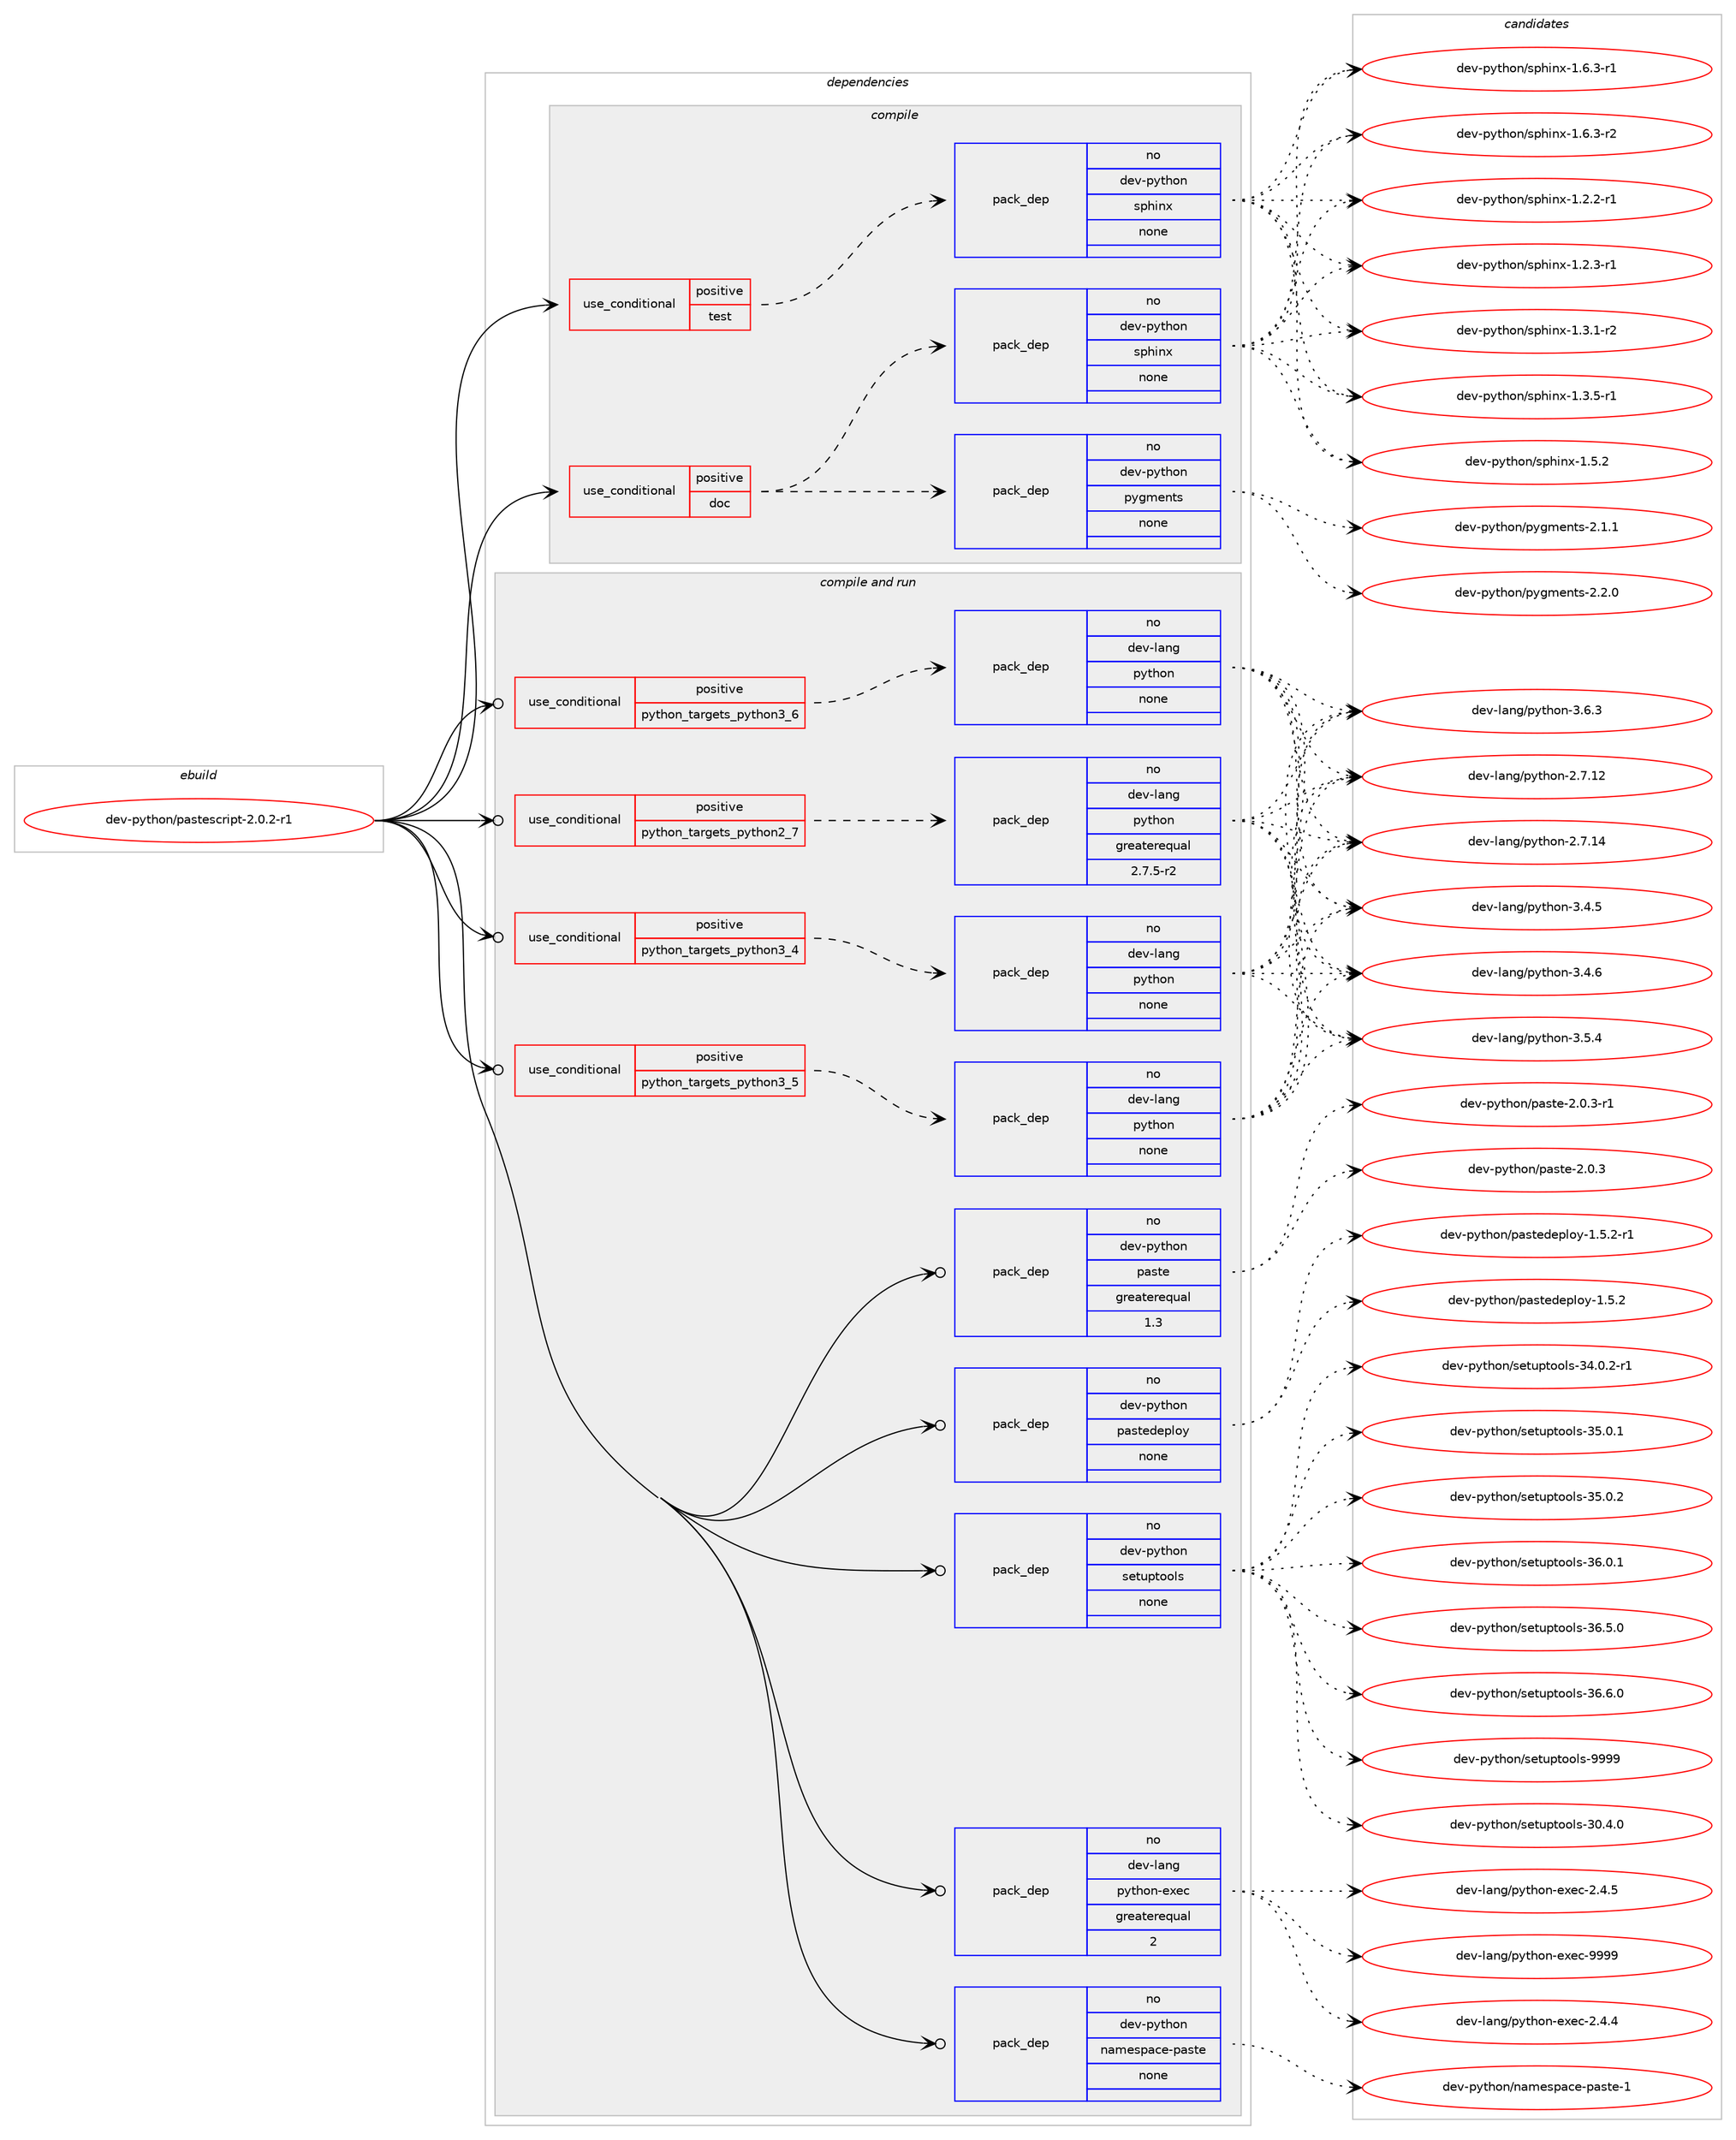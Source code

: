 digraph prolog {

# *************
# Graph options
# *************

newrank=true;
concentrate=true;
compound=true;
graph [rankdir=LR,fontname=Helvetica,fontsize=10,ranksep=1.5];#, ranksep=2.5, nodesep=0.2];
edge  [arrowhead=vee];
node  [fontname=Helvetica,fontsize=10];

# **********
# The ebuild
# **********

subgraph cluster_leftcol {
color=gray;
rank=same;
label=<<i>ebuild</i>>;
id [label="dev-python/pastescript-2.0.2-r1", color=red, width=4, href="../dev-python/pastescript-2.0.2-r1.svg"];
}

# ****************
# The dependencies
# ****************

subgraph cluster_midcol {
color=gray;
label=<<i>dependencies</i>>;
subgraph cluster_compile {
fillcolor="#eeeeee";
style=filled;
label=<<i>compile</i>>;
subgraph cond37042 {
dependency172512 [label=<<TABLE BORDER="0" CELLBORDER="1" CELLSPACING="0" CELLPADDING="4"><TR><TD ROWSPAN="3" CELLPADDING="10">use_conditional</TD></TR><TR><TD>positive</TD></TR><TR><TD>doc</TD></TR></TABLE>>, shape=none, color=red];
subgraph pack131563 {
dependency172513 [label=<<TABLE BORDER="0" CELLBORDER="1" CELLSPACING="0" CELLPADDING="4" WIDTH="220"><TR><TD ROWSPAN="6" CELLPADDING="30">pack_dep</TD></TR><TR><TD WIDTH="110">no</TD></TR><TR><TD>dev-python</TD></TR><TR><TD>pygments</TD></TR><TR><TD>none</TD></TR><TR><TD></TD></TR></TABLE>>, shape=none, color=blue];
}
dependency172512:e -> dependency172513:w [weight=20,style="dashed",arrowhead="vee"];
subgraph pack131564 {
dependency172514 [label=<<TABLE BORDER="0" CELLBORDER="1" CELLSPACING="0" CELLPADDING="4" WIDTH="220"><TR><TD ROWSPAN="6" CELLPADDING="30">pack_dep</TD></TR><TR><TD WIDTH="110">no</TD></TR><TR><TD>dev-python</TD></TR><TR><TD>sphinx</TD></TR><TR><TD>none</TD></TR><TR><TD></TD></TR></TABLE>>, shape=none, color=blue];
}
dependency172512:e -> dependency172514:w [weight=20,style="dashed",arrowhead="vee"];
}
id:e -> dependency172512:w [weight=20,style="solid",arrowhead="vee"];
subgraph cond37043 {
dependency172515 [label=<<TABLE BORDER="0" CELLBORDER="1" CELLSPACING="0" CELLPADDING="4"><TR><TD ROWSPAN="3" CELLPADDING="10">use_conditional</TD></TR><TR><TD>positive</TD></TR><TR><TD>test</TD></TR></TABLE>>, shape=none, color=red];
subgraph pack131565 {
dependency172516 [label=<<TABLE BORDER="0" CELLBORDER="1" CELLSPACING="0" CELLPADDING="4" WIDTH="220"><TR><TD ROWSPAN="6" CELLPADDING="30">pack_dep</TD></TR><TR><TD WIDTH="110">no</TD></TR><TR><TD>dev-python</TD></TR><TR><TD>sphinx</TD></TR><TR><TD>none</TD></TR><TR><TD></TD></TR></TABLE>>, shape=none, color=blue];
}
dependency172515:e -> dependency172516:w [weight=20,style="dashed",arrowhead="vee"];
}
id:e -> dependency172515:w [weight=20,style="solid",arrowhead="vee"];
}
subgraph cluster_compileandrun {
fillcolor="#eeeeee";
style=filled;
label=<<i>compile and run</i>>;
subgraph cond37044 {
dependency172517 [label=<<TABLE BORDER="0" CELLBORDER="1" CELLSPACING="0" CELLPADDING="4"><TR><TD ROWSPAN="3" CELLPADDING="10">use_conditional</TD></TR><TR><TD>positive</TD></TR><TR><TD>python_targets_python2_7</TD></TR></TABLE>>, shape=none, color=red];
subgraph pack131566 {
dependency172518 [label=<<TABLE BORDER="0" CELLBORDER="1" CELLSPACING="0" CELLPADDING="4" WIDTH="220"><TR><TD ROWSPAN="6" CELLPADDING="30">pack_dep</TD></TR><TR><TD WIDTH="110">no</TD></TR><TR><TD>dev-lang</TD></TR><TR><TD>python</TD></TR><TR><TD>greaterequal</TD></TR><TR><TD>2.7.5-r2</TD></TR></TABLE>>, shape=none, color=blue];
}
dependency172517:e -> dependency172518:w [weight=20,style="dashed",arrowhead="vee"];
}
id:e -> dependency172517:w [weight=20,style="solid",arrowhead="odotvee"];
subgraph cond37045 {
dependency172519 [label=<<TABLE BORDER="0" CELLBORDER="1" CELLSPACING="0" CELLPADDING="4"><TR><TD ROWSPAN="3" CELLPADDING="10">use_conditional</TD></TR><TR><TD>positive</TD></TR><TR><TD>python_targets_python3_4</TD></TR></TABLE>>, shape=none, color=red];
subgraph pack131567 {
dependency172520 [label=<<TABLE BORDER="0" CELLBORDER="1" CELLSPACING="0" CELLPADDING="4" WIDTH="220"><TR><TD ROWSPAN="6" CELLPADDING="30">pack_dep</TD></TR><TR><TD WIDTH="110">no</TD></TR><TR><TD>dev-lang</TD></TR><TR><TD>python</TD></TR><TR><TD>none</TD></TR><TR><TD></TD></TR></TABLE>>, shape=none, color=blue];
}
dependency172519:e -> dependency172520:w [weight=20,style="dashed",arrowhead="vee"];
}
id:e -> dependency172519:w [weight=20,style="solid",arrowhead="odotvee"];
subgraph cond37046 {
dependency172521 [label=<<TABLE BORDER="0" CELLBORDER="1" CELLSPACING="0" CELLPADDING="4"><TR><TD ROWSPAN="3" CELLPADDING="10">use_conditional</TD></TR><TR><TD>positive</TD></TR><TR><TD>python_targets_python3_5</TD></TR></TABLE>>, shape=none, color=red];
subgraph pack131568 {
dependency172522 [label=<<TABLE BORDER="0" CELLBORDER="1" CELLSPACING="0" CELLPADDING="4" WIDTH="220"><TR><TD ROWSPAN="6" CELLPADDING="30">pack_dep</TD></TR><TR><TD WIDTH="110">no</TD></TR><TR><TD>dev-lang</TD></TR><TR><TD>python</TD></TR><TR><TD>none</TD></TR><TR><TD></TD></TR></TABLE>>, shape=none, color=blue];
}
dependency172521:e -> dependency172522:w [weight=20,style="dashed",arrowhead="vee"];
}
id:e -> dependency172521:w [weight=20,style="solid",arrowhead="odotvee"];
subgraph cond37047 {
dependency172523 [label=<<TABLE BORDER="0" CELLBORDER="1" CELLSPACING="0" CELLPADDING="4"><TR><TD ROWSPAN="3" CELLPADDING="10">use_conditional</TD></TR><TR><TD>positive</TD></TR><TR><TD>python_targets_python3_6</TD></TR></TABLE>>, shape=none, color=red];
subgraph pack131569 {
dependency172524 [label=<<TABLE BORDER="0" CELLBORDER="1" CELLSPACING="0" CELLPADDING="4" WIDTH="220"><TR><TD ROWSPAN="6" CELLPADDING="30">pack_dep</TD></TR><TR><TD WIDTH="110">no</TD></TR><TR><TD>dev-lang</TD></TR><TR><TD>python</TD></TR><TR><TD>none</TD></TR><TR><TD></TD></TR></TABLE>>, shape=none, color=blue];
}
dependency172523:e -> dependency172524:w [weight=20,style="dashed",arrowhead="vee"];
}
id:e -> dependency172523:w [weight=20,style="solid",arrowhead="odotvee"];
subgraph pack131570 {
dependency172525 [label=<<TABLE BORDER="0" CELLBORDER="1" CELLSPACING="0" CELLPADDING="4" WIDTH="220"><TR><TD ROWSPAN="6" CELLPADDING="30">pack_dep</TD></TR><TR><TD WIDTH="110">no</TD></TR><TR><TD>dev-lang</TD></TR><TR><TD>python-exec</TD></TR><TR><TD>greaterequal</TD></TR><TR><TD>2</TD></TR></TABLE>>, shape=none, color=blue];
}
id:e -> dependency172525:w [weight=20,style="solid",arrowhead="odotvee"];
subgraph pack131571 {
dependency172526 [label=<<TABLE BORDER="0" CELLBORDER="1" CELLSPACING="0" CELLPADDING="4" WIDTH="220"><TR><TD ROWSPAN="6" CELLPADDING="30">pack_dep</TD></TR><TR><TD WIDTH="110">no</TD></TR><TR><TD>dev-python</TD></TR><TR><TD>namespace-paste</TD></TR><TR><TD>none</TD></TR><TR><TD></TD></TR></TABLE>>, shape=none, color=blue];
}
id:e -> dependency172526:w [weight=20,style="solid",arrowhead="odotvee"];
subgraph pack131572 {
dependency172527 [label=<<TABLE BORDER="0" CELLBORDER="1" CELLSPACING="0" CELLPADDING="4" WIDTH="220"><TR><TD ROWSPAN="6" CELLPADDING="30">pack_dep</TD></TR><TR><TD WIDTH="110">no</TD></TR><TR><TD>dev-python</TD></TR><TR><TD>paste</TD></TR><TR><TD>greaterequal</TD></TR><TR><TD>1.3</TD></TR></TABLE>>, shape=none, color=blue];
}
id:e -> dependency172527:w [weight=20,style="solid",arrowhead="odotvee"];
subgraph pack131573 {
dependency172528 [label=<<TABLE BORDER="0" CELLBORDER="1" CELLSPACING="0" CELLPADDING="4" WIDTH="220"><TR><TD ROWSPAN="6" CELLPADDING="30">pack_dep</TD></TR><TR><TD WIDTH="110">no</TD></TR><TR><TD>dev-python</TD></TR><TR><TD>pastedeploy</TD></TR><TR><TD>none</TD></TR><TR><TD></TD></TR></TABLE>>, shape=none, color=blue];
}
id:e -> dependency172528:w [weight=20,style="solid",arrowhead="odotvee"];
subgraph pack131574 {
dependency172529 [label=<<TABLE BORDER="0" CELLBORDER="1" CELLSPACING="0" CELLPADDING="4" WIDTH="220"><TR><TD ROWSPAN="6" CELLPADDING="30">pack_dep</TD></TR><TR><TD WIDTH="110">no</TD></TR><TR><TD>dev-python</TD></TR><TR><TD>setuptools</TD></TR><TR><TD>none</TD></TR><TR><TD></TD></TR></TABLE>>, shape=none, color=blue];
}
id:e -> dependency172529:w [weight=20,style="solid",arrowhead="odotvee"];
}
subgraph cluster_run {
fillcolor="#eeeeee";
style=filled;
label=<<i>run</i>>;
}
}

# **************
# The candidates
# **************

subgraph cluster_choices {
rank=same;
color=gray;
label=<<i>candidates</i>>;

subgraph choice131563 {
color=black;
nodesep=1;
choice1001011184511212111610411111047112121103109101110116115455046494649 [label="dev-python/pygments-2.1.1", color=red, width=4,href="../dev-python/pygments-2.1.1.svg"];
choice1001011184511212111610411111047112121103109101110116115455046504648 [label="dev-python/pygments-2.2.0", color=red, width=4,href="../dev-python/pygments-2.2.0.svg"];
dependency172513:e -> choice1001011184511212111610411111047112121103109101110116115455046494649:w [style=dotted,weight="100"];
dependency172513:e -> choice1001011184511212111610411111047112121103109101110116115455046504648:w [style=dotted,weight="100"];
}
subgraph choice131564 {
color=black;
nodesep=1;
choice10010111845112121116104111110471151121041051101204549465046504511449 [label="dev-python/sphinx-1.2.2-r1", color=red, width=4,href="../dev-python/sphinx-1.2.2-r1.svg"];
choice10010111845112121116104111110471151121041051101204549465046514511449 [label="dev-python/sphinx-1.2.3-r1", color=red, width=4,href="../dev-python/sphinx-1.2.3-r1.svg"];
choice10010111845112121116104111110471151121041051101204549465146494511450 [label="dev-python/sphinx-1.3.1-r2", color=red, width=4,href="../dev-python/sphinx-1.3.1-r2.svg"];
choice10010111845112121116104111110471151121041051101204549465146534511449 [label="dev-python/sphinx-1.3.5-r1", color=red, width=4,href="../dev-python/sphinx-1.3.5-r1.svg"];
choice1001011184511212111610411111047115112104105110120454946534650 [label="dev-python/sphinx-1.5.2", color=red, width=4,href="../dev-python/sphinx-1.5.2.svg"];
choice10010111845112121116104111110471151121041051101204549465446514511449 [label="dev-python/sphinx-1.6.3-r1", color=red, width=4,href="../dev-python/sphinx-1.6.3-r1.svg"];
choice10010111845112121116104111110471151121041051101204549465446514511450 [label="dev-python/sphinx-1.6.3-r2", color=red, width=4,href="../dev-python/sphinx-1.6.3-r2.svg"];
dependency172514:e -> choice10010111845112121116104111110471151121041051101204549465046504511449:w [style=dotted,weight="100"];
dependency172514:e -> choice10010111845112121116104111110471151121041051101204549465046514511449:w [style=dotted,weight="100"];
dependency172514:e -> choice10010111845112121116104111110471151121041051101204549465146494511450:w [style=dotted,weight="100"];
dependency172514:e -> choice10010111845112121116104111110471151121041051101204549465146534511449:w [style=dotted,weight="100"];
dependency172514:e -> choice1001011184511212111610411111047115112104105110120454946534650:w [style=dotted,weight="100"];
dependency172514:e -> choice10010111845112121116104111110471151121041051101204549465446514511449:w [style=dotted,weight="100"];
dependency172514:e -> choice10010111845112121116104111110471151121041051101204549465446514511450:w [style=dotted,weight="100"];
}
subgraph choice131565 {
color=black;
nodesep=1;
choice10010111845112121116104111110471151121041051101204549465046504511449 [label="dev-python/sphinx-1.2.2-r1", color=red, width=4,href="../dev-python/sphinx-1.2.2-r1.svg"];
choice10010111845112121116104111110471151121041051101204549465046514511449 [label="dev-python/sphinx-1.2.3-r1", color=red, width=4,href="../dev-python/sphinx-1.2.3-r1.svg"];
choice10010111845112121116104111110471151121041051101204549465146494511450 [label="dev-python/sphinx-1.3.1-r2", color=red, width=4,href="../dev-python/sphinx-1.3.1-r2.svg"];
choice10010111845112121116104111110471151121041051101204549465146534511449 [label="dev-python/sphinx-1.3.5-r1", color=red, width=4,href="../dev-python/sphinx-1.3.5-r1.svg"];
choice1001011184511212111610411111047115112104105110120454946534650 [label="dev-python/sphinx-1.5.2", color=red, width=4,href="../dev-python/sphinx-1.5.2.svg"];
choice10010111845112121116104111110471151121041051101204549465446514511449 [label="dev-python/sphinx-1.6.3-r1", color=red, width=4,href="../dev-python/sphinx-1.6.3-r1.svg"];
choice10010111845112121116104111110471151121041051101204549465446514511450 [label="dev-python/sphinx-1.6.3-r2", color=red, width=4,href="../dev-python/sphinx-1.6.3-r2.svg"];
dependency172516:e -> choice10010111845112121116104111110471151121041051101204549465046504511449:w [style=dotted,weight="100"];
dependency172516:e -> choice10010111845112121116104111110471151121041051101204549465046514511449:w [style=dotted,weight="100"];
dependency172516:e -> choice10010111845112121116104111110471151121041051101204549465146494511450:w [style=dotted,weight="100"];
dependency172516:e -> choice10010111845112121116104111110471151121041051101204549465146534511449:w [style=dotted,weight="100"];
dependency172516:e -> choice1001011184511212111610411111047115112104105110120454946534650:w [style=dotted,weight="100"];
dependency172516:e -> choice10010111845112121116104111110471151121041051101204549465446514511449:w [style=dotted,weight="100"];
dependency172516:e -> choice10010111845112121116104111110471151121041051101204549465446514511450:w [style=dotted,weight="100"];
}
subgraph choice131566 {
color=black;
nodesep=1;
choice10010111845108971101034711212111610411111045504655464950 [label="dev-lang/python-2.7.12", color=red, width=4,href="../dev-lang/python-2.7.12.svg"];
choice10010111845108971101034711212111610411111045504655464952 [label="dev-lang/python-2.7.14", color=red, width=4,href="../dev-lang/python-2.7.14.svg"];
choice100101118451089711010347112121116104111110455146524653 [label="dev-lang/python-3.4.5", color=red, width=4,href="../dev-lang/python-3.4.5.svg"];
choice100101118451089711010347112121116104111110455146524654 [label="dev-lang/python-3.4.6", color=red, width=4,href="../dev-lang/python-3.4.6.svg"];
choice100101118451089711010347112121116104111110455146534652 [label="dev-lang/python-3.5.4", color=red, width=4,href="../dev-lang/python-3.5.4.svg"];
choice100101118451089711010347112121116104111110455146544651 [label="dev-lang/python-3.6.3", color=red, width=4,href="../dev-lang/python-3.6.3.svg"];
dependency172518:e -> choice10010111845108971101034711212111610411111045504655464950:w [style=dotted,weight="100"];
dependency172518:e -> choice10010111845108971101034711212111610411111045504655464952:w [style=dotted,weight="100"];
dependency172518:e -> choice100101118451089711010347112121116104111110455146524653:w [style=dotted,weight="100"];
dependency172518:e -> choice100101118451089711010347112121116104111110455146524654:w [style=dotted,weight="100"];
dependency172518:e -> choice100101118451089711010347112121116104111110455146534652:w [style=dotted,weight="100"];
dependency172518:e -> choice100101118451089711010347112121116104111110455146544651:w [style=dotted,weight="100"];
}
subgraph choice131567 {
color=black;
nodesep=1;
choice10010111845108971101034711212111610411111045504655464950 [label="dev-lang/python-2.7.12", color=red, width=4,href="../dev-lang/python-2.7.12.svg"];
choice10010111845108971101034711212111610411111045504655464952 [label="dev-lang/python-2.7.14", color=red, width=4,href="../dev-lang/python-2.7.14.svg"];
choice100101118451089711010347112121116104111110455146524653 [label="dev-lang/python-3.4.5", color=red, width=4,href="../dev-lang/python-3.4.5.svg"];
choice100101118451089711010347112121116104111110455146524654 [label="dev-lang/python-3.4.6", color=red, width=4,href="../dev-lang/python-3.4.6.svg"];
choice100101118451089711010347112121116104111110455146534652 [label="dev-lang/python-3.5.4", color=red, width=4,href="../dev-lang/python-3.5.4.svg"];
choice100101118451089711010347112121116104111110455146544651 [label="dev-lang/python-3.6.3", color=red, width=4,href="../dev-lang/python-3.6.3.svg"];
dependency172520:e -> choice10010111845108971101034711212111610411111045504655464950:w [style=dotted,weight="100"];
dependency172520:e -> choice10010111845108971101034711212111610411111045504655464952:w [style=dotted,weight="100"];
dependency172520:e -> choice100101118451089711010347112121116104111110455146524653:w [style=dotted,weight="100"];
dependency172520:e -> choice100101118451089711010347112121116104111110455146524654:w [style=dotted,weight="100"];
dependency172520:e -> choice100101118451089711010347112121116104111110455146534652:w [style=dotted,weight="100"];
dependency172520:e -> choice100101118451089711010347112121116104111110455146544651:w [style=dotted,weight="100"];
}
subgraph choice131568 {
color=black;
nodesep=1;
choice10010111845108971101034711212111610411111045504655464950 [label="dev-lang/python-2.7.12", color=red, width=4,href="../dev-lang/python-2.7.12.svg"];
choice10010111845108971101034711212111610411111045504655464952 [label="dev-lang/python-2.7.14", color=red, width=4,href="../dev-lang/python-2.7.14.svg"];
choice100101118451089711010347112121116104111110455146524653 [label="dev-lang/python-3.4.5", color=red, width=4,href="../dev-lang/python-3.4.5.svg"];
choice100101118451089711010347112121116104111110455146524654 [label="dev-lang/python-3.4.6", color=red, width=4,href="../dev-lang/python-3.4.6.svg"];
choice100101118451089711010347112121116104111110455146534652 [label="dev-lang/python-3.5.4", color=red, width=4,href="../dev-lang/python-3.5.4.svg"];
choice100101118451089711010347112121116104111110455146544651 [label="dev-lang/python-3.6.3", color=red, width=4,href="../dev-lang/python-3.6.3.svg"];
dependency172522:e -> choice10010111845108971101034711212111610411111045504655464950:w [style=dotted,weight="100"];
dependency172522:e -> choice10010111845108971101034711212111610411111045504655464952:w [style=dotted,weight="100"];
dependency172522:e -> choice100101118451089711010347112121116104111110455146524653:w [style=dotted,weight="100"];
dependency172522:e -> choice100101118451089711010347112121116104111110455146524654:w [style=dotted,weight="100"];
dependency172522:e -> choice100101118451089711010347112121116104111110455146534652:w [style=dotted,weight="100"];
dependency172522:e -> choice100101118451089711010347112121116104111110455146544651:w [style=dotted,weight="100"];
}
subgraph choice131569 {
color=black;
nodesep=1;
choice10010111845108971101034711212111610411111045504655464950 [label="dev-lang/python-2.7.12", color=red, width=4,href="../dev-lang/python-2.7.12.svg"];
choice10010111845108971101034711212111610411111045504655464952 [label="dev-lang/python-2.7.14", color=red, width=4,href="../dev-lang/python-2.7.14.svg"];
choice100101118451089711010347112121116104111110455146524653 [label="dev-lang/python-3.4.5", color=red, width=4,href="../dev-lang/python-3.4.5.svg"];
choice100101118451089711010347112121116104111110455146524654 [label="dev-lang/python-3.4.6", color=red, width=4,href="../dev-lang/python-3.4.6.svg"];
choice100101118451089711010347112121116104111110455146534652 [label="dev-lang/python-3.5.4", color=red, width=4,href="../dev-lang/python-3.5.4.svg"];
choice100101118451089711010347112121116104111110455146544651 [label="dev-lang/python-3.6.3", color=red, width=4,href="../dev-lang/python-3.6.3.svg"];
dependency172524:e -> choice10010111845108971101034711212111610411111045504655464950:w [style=dotted,weight="100"];
dependency172524:e -> choice10010111845108971101034711212111610411111045504655464952:w [style=dotted,weight="100"];
dependency172524:e -> choice100101118451089711010347112121116104111110455146524653:w [style=dotted,weight="100"];
dependency172524:e -> choice100101118451089711010347112121116104111110455146524654:w [style=dotted,weight="100"];
dependency172524:e -> choice100101118451089711010347112121116104111110455146534652:w [style=dotted,weight="100"];
dependency172524:e -> choice100101118451089711010347112121116104111110455146544651:w [style=dotted,weight="100"];
}
subgraph choice131570 {
color=black;
nodesep=1;
choice1001011184510897110103471121211161041111104510112010199455046524652 [label="dev-lang/python-exec-2.4.4", color=red, width=4,href="../dev-lang/python-exec-2.4.4.svg"];
choice1001011184510897110103471121211161041111104510112010199455046524653 [label="dev-lang/python-exec-2.4.5", color=red, width=4,href="../dev-lang/python-exec-2.4.5.svg"];
choice10010111845108971101034711212111610411111045101120101994557575757 [label="dev-lang/python-exec-9999", color=red, width=4,href="../dev-lang/python-exec-9999.svg"];
dependency172525:e -> choice1001011184510897110103471121211161041111104510112010199455046524652:w [style=dotted,weight="100"];
dependency172525:e -> choice1001011184510897110103471121211161041111104510112010199455046524653:w [style=dotted,weight="100"];
dependency172525:e -> choice10010111845108971101034711212111610411111045101120101994557575757:w [style=dotted,weight="100"];
}
subgraph choice131571 {
color=black;
nodesep=1;
choice100101118451121211161041111104711097109101115112979910145112971151161014549 [label="dev-python/namespace-paste-1", color=red, width=4,href="../dev-python/namespace-paste-1.svg"];
dependency172526:e -> choice100101118451121211161041111104711097109101115112979910145112971151161014549:w [style=dotted,weight="100"];
}
subgraph choice131572 {
color=black;
nodesep=1;
choice100101118451121211161041111104711297115116101455046484651 [label="dev-python/paste-2.0.3", color=red, width=4,href="../dev-python/paste-2.0.3.svg"];
choice1001011184511212111610411111047112971151161014550464846514511449 [label="dev-python/paste-2.0.3-r1", color=red, width=4,href="../dev-python/paste-2.0.3-r1.svg"];
dependency172527:e -> choice100101118451121211161041111104711297115116101455046484651:w [style=dotted,weight="100"];
dependency172527:e -> choice1001011184511212111610411111047112971151161014550464846514511449:w [style=dotted,weight="100"];
}
subgraph choice131573 {
color=black;
nodesep=1;
choice100101118451121211161041111104711297115116101100101112108111121454946534650 [label="dev-python/pastedeploy-1.5.2", color=red, width=4,href="../dev-python/pastedeploy-1.5.2.svg"];
choice1001011184511212111610411111047112971151161011001011121081111214549465346504511449 [label="dev-python/pastedeploy-1.5.2-r1", color=red, width=4,href="../dev-python/pastedeploy-1.5.2-r1.svg"];
dependency172528:e -> choice100101118451121211161041111104711297115116101100101112108111121454946534650:w [style=dotted,weight="100"];
dependency172528:e -> choice1001011184511212111610411111047112971151161011001011121081111214549465346504511449:w [style=dotted,weight="100"];
}
subgraph choice131574 {
color=black;
nodesep=1;
choice100101118451121211161041111104711510111611711211611111110811545514846524648 [label="dev-python/setuptools-30.4.0", color=red, width=4,href="../dev-python/setuptools-30.4.0.svg"];
choice1001011184511212111610411111047115101116117112116111111108115455152464846504511449 [label="dev-python/setuptools-34.0.2-r1", color=red, width=4,href="../dev-python/setuptools-34.0.2-r1.svg"];
choice100101118451121211161041111104711510111611711211611111110811545515346484649 [label="dev-python/setuptools-35.0.1", color=red, width=4,href="../dev-python/setuptools-35.0.1.svg"];
choice100101118451121211161041111104711510111611711211611111110811545515346484650 [label="dev-python/setuptools-35.0.2", color=red, width=4,href="../dev-python/setuptools-35.0.2.svg"];
choice100101118451121211161041111104711510111611711211611111110811545515446484649 [label="dev-python/setuptools-36.0.1", color=red, width=4,href="../dev-python/setuptools-36.0.1.svg"];
choice100101118451121211161041111104711510111611711211611111110811545515446534648 [label="dev-python/setuptools-36.5.0", color=red, width=4,href="../dev-python/setuptools-36.5.0.svg"];
choice100101118451121211161041111104711510111611711211611111110811545515446544648 [label="dev-python/setuptools-36.6.0", color=red, width=4,href="../dev-python/setuptools-36.6.0.svg"];
choice10010111845112121116104111110471151011161171121161111111081154557575757 [label="dev-python/setuptools-9999", color=red, width=4,href="../dev-python/setuptools-9999.svg"];
dependency172529:e -> choice100101118451121211161041111104711510111611711211611111110811545514846524648:w [style=dotted,weight="100"];
dependency172529:e -> choice1001011184511212111610411111047115101116117112116111111108115455152464846504511449:w [style=dotted,weight="100"];
dependency172529:e -> choice100101118451121211161041111104711510111611711211611111110811545515346484649:w [style=dotted,weight="100"];
dependency172529:e -> choice100101118451121211161041111104711510111611711211611111110811545515346484650:w [style=dotted,weight="100"];
dependency172529:e -> choice100101118451121211161041111104711510111611711211611111110811545515446484649:w [style=dotted,weight="100"];
dependency172529:e -> choice100101118451121211161041111104711510111611711211611111110811545515446534648:w [style=dotted,weight="100"];
dependency172529:e -> choice100101118451121211161041111104711510111611711211611111110811545515446544648:w [style=dotted,weight="100"];
dependency172529:e -> choice10010111845112121116104111110471151011161171121161111111081154557575757:w [style=dotted,weight="100"];
}
}

}
